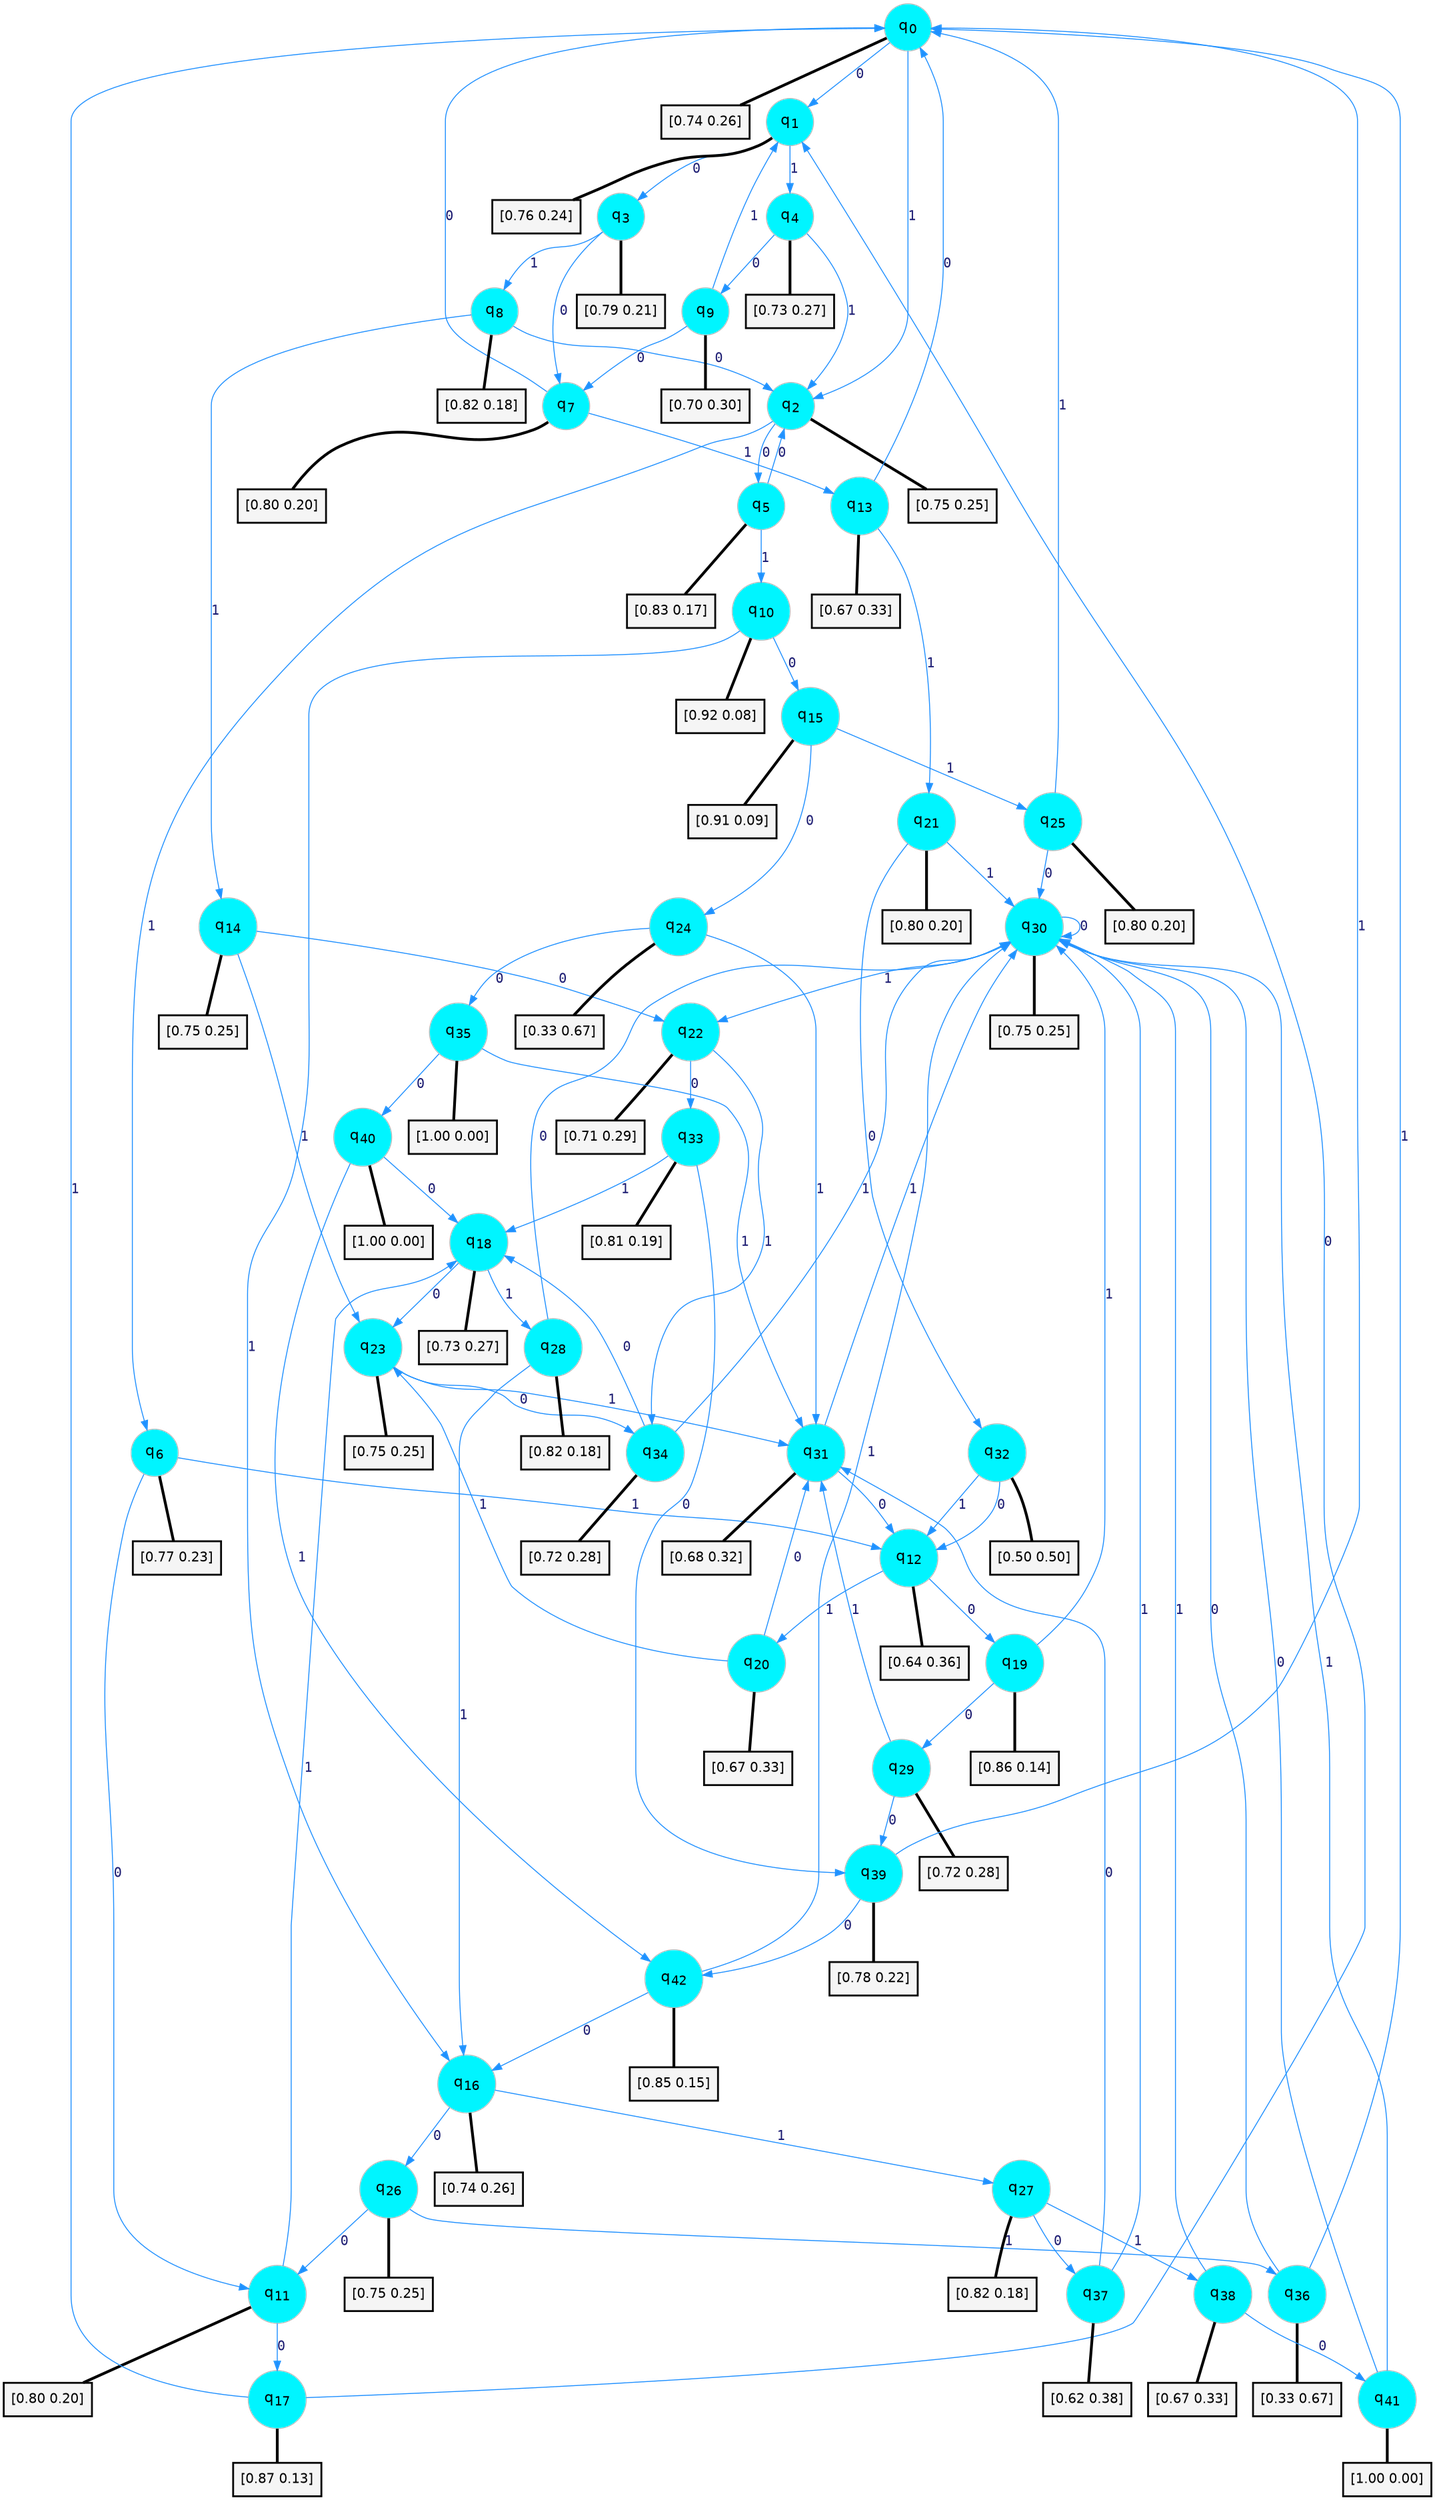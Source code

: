 digraph G {
graph [
bgcolor=transparent, dpi=300, rankdir=TD, size="40,25"];
node [
color=gray, fillcolor=turquoise1, fontcolor=black, fontname=Helvetica, fontsize=16, fontweight=bold, shape=circle, style=filled];
edge [
arrowsize=1, color=dodgerblue1, fontcolor=midnightblue, fontname=courier, fontweight=bold, penwidth=1, style=solid, weight=20];
0[label=<q<SUB>0</SUB>>];
1[label=<q<SUB>1</SUB>>];
2[label=<q<SUB>2</SUB>>];
3[label=<q<SUB>3</SUB>>];
4[label=<q<SUB>4</SUB>>];
5[label=<q<SUB>5</SUB>>];
6[label=<q<SUB>6</SUB>>];
7[label=<q<SUB>7</SUB>>];
8[label=<q<SUB>8</SUB>>];
9[label=<q<SUB>9</SUB>>];
10[label=<q<SUB>10</SUB>>];
11[label=<q<SUB>11</SUB>>];
12[label=<q<SUB>12</SUB>>];
13[label=<q<SUB>13</SUB>>];
14[label=<q<SUB>14</SUB>>];
15[label=<q<SUB>15</SUB>>];
16[label=<q<SUB>16</SUB>>];
17[label=<q<SUB>17</SUB>>];
18[label=<q<SUB>18</SUB>>];
19[label=<q<SUB>19</SUB>>];
20[label=<q<SUB>20</SUB>>];
21[label=<q<SUB>21</SUB>>];
22[label=<q<SUB>22</SUB>>];
23[label=<q<SUB>23</SUB>>];
24[label=<q<SUB>24</SUB>>];
25[label=<q<SUB>25</SUB>>];
26[label=<q<SUB>26</SUB>>];
27[label=<q<SUB>27</SUB>>];
28[label=<q<SUB>28</SUB>>];
29[label=<q<SUB>29</SUB>>];
30[label=<q<SUB>30</SUB>>];
31[label=<q<SUB>31</SUB>>];
32[label=<q<SUB>32</SUB>>];
33[label=<q<SUB>33</SUB>>];
34[label=<q<SUB>34</SUB>>];
35[label=<q<SUB>35</SUB>>];
36[label=<q<SUB>36</SUB>>];
37[label=<q<SUB>37</SUB>>];
38[label=<q<SUB>38</SUB>>];
39[label=<q<SUB>39</SUB>>];
40[label=<q<SUB>40</SUB>>];
41[label=<q<SUB>41</SUB>>];
42[label=<q<SUB>42</SUB>>];
43[label="[0.74 0.26]", shape=box,fontcolor=black, fontname=Helvetica, fontsize=14, penwidth=2, fillcolor=whitesmoke,color=black];
44[label="[0.76 0.24]", shape=box,fontcolor=black, fontname=Helvetica, fontsize=14, penwidth=2, fillcolor=whitesmoke,color=black];
45[label="[0.75 0.25]", shape=box,fontcolor=black, fontname=Helvetica, fontsize=14, penwidth=2, fillcolor=whitesmoke,color=black];
46[label="[0.79 0.21]", shape=box,fontcolor=black, fontname=Helvetica, fontsize=14, penwidth=2, fillcolor=whitesmoke,color=black];
47[label="[0.73 0.27]", shape=box,fontcolor=black, fontname=Helvetica, fontsize=14, penwidth=2, fillcolor=whitesmoke,color=black];
48[label="[0.83 0.17]", shape=box,fontcolor=black, fontname=Helvetica, fontsize=14, penwidth=2, fillcolor=whitesmoke,color=black];
49[label="[0.77 0.23]", shape=box,fontcolor=black, fontname=Helvetica, fontsize=14, penwidth=2, fillcolor=whitesmoke,color=black];
50[label="[0.80 0.20]", shape=box,fontcolor=black, fontname=Helvetica, fontsize=14, penwidth=2, fillcolor=whitesmoke,color=black];
51[label="[0.82 0.18]", shape=box,fontcolor=black, fontname=Helvetica, fontsize=14, penwidth=2, fillcolor=whitesmoke,color=black];
52[label="[0.70 0.30]", shape=box,fontcolor=black, fontname=Helvetica, fontsize=14, penwidth=2, fillcolor=whitesmoke,color=black];
53[label="[0.92 0.08]", shape=box,fontcolor=black, fontname=Helvetica, fontsize=14, penwidth=2, fillcolor=whitesmoke,color=black];
54[label="[0.80 0.20]", shape=box,fontcolor=black, fontname=Helvetica, fontsize=14, penwidth=2, fillcolor=whitesmoke,color=black];
55[label="[0.64 0.36]", shape=box,fontcolor=black, fontname=Helvetica, fontsize=14, penwidth=2, fillcolor=whitesmoke,color=black];
56[label="[0.67 0.33]", shape=box,fontcolor=black, fontname=Helvetica, fontsize=14, penwidth=2, fillcolor=whitesmoke,color=black];
57[label="[0.75 0.25]", shape=box,fontcolor=black, fontname=Helvetica, fontsize=14, penwidth=2, fillcolor=whitesmoke,color=black];
58[label="[0.91 0.09]", shape=box,fontcolor=black, fontname=Helvetica, fontsize=14, penwidth=2, fillcolor=whitesmoke,color=black];
59[label="[0.74 0.26]", shape=box,fontcolor=black, fontname=Helvetica, fontsize=14, penwidth=2, fillcolor=whitesmoke,color=black];
60[label="[0.87 0.13]", shape=box,fontcolor=black, fontname=Helvetica, fontsize=14, penwidth=2, fillcolor=whitesmoke,color=black];
61[label="[0.73 0.27]", shape=box,fontcolor=black, fontname=Helvetica, fontsize=14, penwidth=2, fillcolor=whitesmoke,color=black];
62[label="[0.86 0.14]", shape=box,fontcolor=black, fontname=Helvetica, fontsize=14, penwidth=2, fillcolor=whitesmoke,color=black];
63[label="[0.67 0.33]", shape=box,fontcolor=black, fontname=Helvetica, fontsize=14, penwidth=2, fillcolor=whitesmoke,color=black];
64[label="[0.80 0.20]", shape=box,fontcolor=black, fontname=Helvetica, fontsize=14, penwidth=2, fillcolor=whitesmoke,color=black];
65[label="[0.71 0.29]", shape=box,fontcolor=black, fontname=Helvetica, fontsize=14, penwidth=2, fillcolor=whitesmoke,color=black];
66[label="[0.75 0.25]", shape=box,fontcolor=black, fontname=Helvetica, fontsize=14, penwidth=2, fillcolor=whitesmoke,color=black];
67[label="[0.33 0.67]", shape=box,fontcolor=black, fontname=Helvetica, fontsize=14, penwidth=2, fillcolor=whitesmoke,color=black];
68[label="[0.80 0.20]", shape=box,fontcolor=black, fontname=Helvetica, fontsize=14, penwidth=2, fillcolor=whitesmoke,color=black];
69[label="[0.75 0.25]", shape=box,fontcolor=black, fontname=Helvetica, fontsize=14, penwidth=2, fillcolor=whitesmoke,color=black];
70[label="[0.82 0.18]", shape=box,fontcolor=black, fontname=Helvetica, fontsize=14, penwidth=2, fillcolor=whitesmoke,color=black];
71[label="[0.82 0.18]", shape=box,fontcolor=black, fontname=Helvetica, fontsize=14, penwidth=2, fillcolor=whitesmoke,color=black];
72[label="[0.72 0.28]", shape=box,fontcolor=black, fontname=Helvetica, fontsize=14, penwidth=2, fillcolor=whitesmoke,color=black];
73[label="[0.75 0.25]", shape=box,fontcolor=black, fontname=Helvetica, fontsize=14, penwidth=2, fillcolor=whitesmoke,color=black];
74[label="[0.68 0.32]", shape=box,fontcolor=black, fontname=Helvetica, fontsize=14, penwidth=2, fillcolor=whitesmoke,color=black];
75[label="[0.50 0.50]", shape=box,fontcolor=black, fontname=Helvetica, fontsize=14, penwidth=2, fillcolor=whitesmoke,color=black];
76[label="[0.81 0.19]", shape=box,fontcolor=black, fontname=Helvetica, fontsize=14, penwidth=2, fillcolor=whitesmoke,color=black];
77[label="[0.72 0.28]", shape=box,fontcolor=black, fontname=Helvetica, fontsize=14, penwidth=2, fillcolor=whitesmoke,color=black];
78[label="[1.00 0.00]", shape=box,fontcolor=black, fontname=Helvetica, fontsize=14, penwidth=2, fillcolor=whitesmoke,color=black];
79[label="[0.33 0.67]", shape=box,fontcolor=black, fontname=Helvetica, fontsize=14, penwidth=2, fillcolor=whitesmoke,color=black];
80[label="[0.62 0.38]", shape=box,fontcolor=black, fontname=Helvetica, fontsize=14, penwidth=2, fillcolor=whitesmoke,color=black];
81[label="[0.67 0.33]", shape=box,fontcolor=black, fontname=Helvetica, fontsize=14, penwidth=2, fillcolor=whitesmoke,color=black];
82[label="[0.78 0.22]", shape=box,fontcolor=black, fontname=Helvetica, fontsize=14, penwidth=2, fillcolor=whitesmoke,color=black];
83[label="[1.00 0.00]", shape=box,fontcolor=black, fontname=Helvetica, fontsize=14, penwidth=2, fillcolor=whitesmoke,color=black];
84[label="[1.00 0.00]", shape=box,fontcolor=black, fontname=Helvetica, fontsize=14, penwidth=2, fillcolor=whitesmoke,color=black];
85[label="[0.85 0.15]", shape=box,fontcolor=black, fontname=Helvetica, fontsize=14, penwidth=2, fillcolor=whitesmoke,color=black];
0->1 [label=0];
0->2 [label=1];
0->43 [arrowhead=none, penwidth=3,color=black];
1->3 [label=0];
1->4 [label=1];
1->44 [arrowhead=none, penwidth=3,color=black];
2->5 [label=0];
2->6 [label=1];
2->45 [arrowhead=none, penwidth=3,color=black];
3->7 [label=0];
3->8 [label=1];
3->46 [arrowhead=none, penwidth=3,color=black];
4->9 [label=0];
4->2 [label=1];
4->47 [arrowhead=none, penwidth=3,color=black];
5->2 [label=0];
5->10 [label=1];
5->48 [arrowhead=none, penwidth=3,color=black];
6->11 [label=0];
6->12 [label=1];
6->49 [arrowhead=none, penwidth=3,color=black];
7->0 [label=0];
7->13 [label=1];
7->50 [arrowhead=none, penwidth=3,color=black];
8->2 [label=0];
8->14 [label=1];
8->51 [arrowhead=none, penwidth=3,color=black];
9->7 [label=0];
9->1 [label=1];
9->52 [arrowhead=none, penwidth=3,color=black];
10->15 [label=0];
10->16 [label=1];
10->53 [arrowhead=none, penwidth=3,color=black];
11->17 [label=0];
11->18 [label=1];
11->54 [arrowhead=none, penwidth=3,color=black];
12->19 [label=0];
12->20 [label=1];
12->55 [arrowhead=none, penwidth=3,color=black];
13->0 [label=0];
13->21 [label=1];
13->56 [arrowhead=none, penwidth=3,color=black];
14->22 [label=0];
14->23 [label=1];
14->57 [arrowhead=none, penwidth=3,color=black];
15->24 [label=0];
15->25 [label=1];
15->58 [arrowhead=none, penwidth=3,color=black];
16->26 [label=0];
16->27 [label=1];
16->59 [arrowhead=none, penwidth=3,color=black];
17->1 [label=0];
17->0 [label=1];
17->60 [arrowhead=none, penwidth=3,color=black];
18->23 [label=0];
18->28 [label=1];
18->61 [arrowhead=none, penwidth=3,color=black];
19->29 [label=0];
19->30 [label=1];
19->62 [arrowhead=none, penwidth=3,color=black];
20->31 [label=0];
20->23 [label=1];
20->63 [arrowhead=none, penwidth=3,color=black];
21->32 [label=0];
21->30 [label=1];
21->64 [arrowhead=none, penwidth=3,color=black];
22->33 [label=0];
22->34 [label=1];
22->65 [arrowhead=none, penwidth=3,color=black];
23->34 [label=0];
23->31 [label=1];
23->66 [arrowhead=none, penwidth=3,color=black];
24->35 [label=0];
24->31 [label=1];
24->67 [arrowhead=none, penwidth=3,color=black];
25->30 [label=0];
25->0 [label=1];
25->68 [arrowhead=none, penwidth=3,color=black];
26->11 [label=0];
26->36 [label=1];
26->69 [arrowhead=none, penwidth=3,color=black];
27->37 [label=0];
27->38 [label=1];
27->70 [arrowhead=none, penwidth=3,color=black];
28->30 [label=0];
28->16 [label=1];
28->71 [arrowhead=none, penwidth=3,color=black];
29->39 [label=0];
29->31 [label=1];
29->72 [arrowhead=none, penwidth=3,color=black];
30->30 [label=0];
30->22 [label=1];
30->73 [arrowhead=none, penwidth=3,color=black];
31->12 [label=0];
31->30 [label=1];
31->74 [arrowhead=none, penwidth=3,color=black];
32->12 [label=0];
32->12 [label=1];
32->75 [arrowhead=none, penwidth=3,color=black];
33->39 [label=0];
33->18 [label=1];
33->76 [arrowhead=none, penwidth=3,color=black];
34->18 [label=0];
34->30 [label=1];
34->77 [arrowhead=none, penwidth=3,color=black];
35->40 [label=0];
35->31 [label=1];
35->78 [arrowhead=none, penwidth=3,color=black];
36->30 [label=0];
36->0 [label=1];
36->79 [arrowhead=none, penwidth=3,color=black];
37->31 [label=0];
37->30 [label=1];
37->80 [arrowhead=none, penwidth=3,color=black];
38->41 [label=0];
38->30 [label=1];
38->81 [arrowhead=none, penwidth=3,color=black];
39->42 [label=0];
39->0 [label=1];
39->82 [arrowhead=none, penwidth=3,color=black];
40->18 [label=0];
40->42 [label=1];
40->83 [arrowhead=none, penwidth=3,color=black];
41->30 [label=0];
41->30 [label=1];
41->84 [arrowhead=none, penwidth=3,color=black];
42->16 [label=0];
42->30 [label=1];
42->85 [arrowhead=none, penwidth=3,color=black];
}

